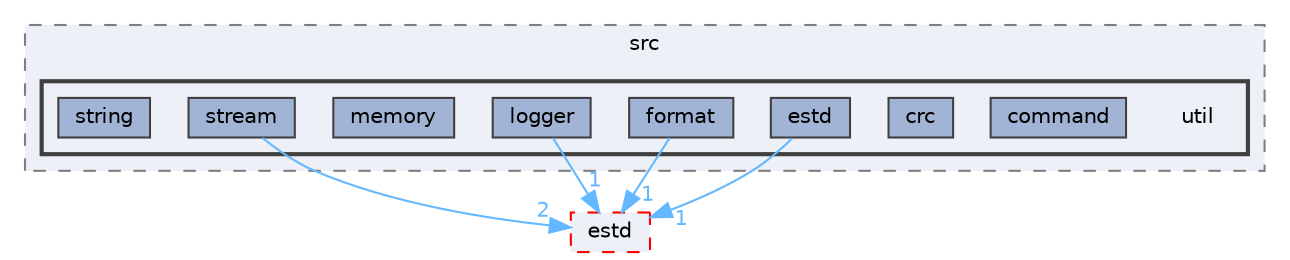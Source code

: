 digraph "util"
{
 // LATEX_PDF_SIZE
  bgcolor="transparent";
  edge [fontname=Helvetica,fontsize=10,labelfontname=Helvetica,labelfontsize=10];
  node [fontname=Helvetica,fontsize=10,shape=box,height=0.2,width=0.4];
  compound=true
  subgraph clusterdir_6273c848259a4eefcb7033a459888d12 {
    graph [ bgcolor="#edf0f7", pencolor="grey50", label="src", fontname=Helvetica,fontsize=10 style="filled,dashed", URL="dir_6273c848259a4eefcb7033a459888d12.html",tooltip=""]
  subgraph clusterdir_32c52d192ab7c53d1c5f75b00cf624b1 {
    graph [ bgcolor="#edf0f7", pencolor="grey25", label="", fontname=Helvetica,fontsize=10 style="filled,bold", URL="dir_32c52d192ab7c53d1c5f75b00cf624b1.html",tooltip=""]
    dir_32c52d192ab7c53d1c5f75b00cf624b1 [shape=plaintext, label="util"];
  dir_ec72340c27650bab7ba5da7a28ce7e1c [label="command", fillcolor="#a2b4d6", color="grey25", style="filled", URL="dir_ec72340c27650bab7ba5da7a28ce7e1c.html",tooltip=""];
  dir_1920ea29629e5d6df1bcef215d424fa8 [label="crc", fillcolor="#a2b4d6", color="grey25", style="filled", URL="dir_1920ea29629e5d6df1bcef215d424fa8.html",tooltip=""];
  dir_65778d7eada93bf225f3ef00bab711cb [label="estd", fillcolor="#a2b4d6", color="grey25", style="filled", URL="dir_65778d7eada93bf225f3ef00bab711cb.html",tooltip=""];
  dir_68d5d5c975538dd4a4d1dd29f6895a9e [label="format", fillcolor="#a2b4d6", color="grey25", style="filled", URL="dir_68d5d5c975538dd4a4d1dd29f6895a9e.html",tooltip=""];
  dir_eea8ebee04756e711c103b5b23037ed0 [label="logger", fillcolor="#a2b4d6", color="grey25", style="filled", URL="dir_eea8ebee04756e711c103b5b23037ed0.html",tooltip=""];
  dir_b824bbf702bde5576a9c205136793aa6 [label="memory", fillcolor="#a2b4d6", color="grey25", style="filled", URL="dir_b824bbf702bde5576a9c205136793aa6.html",tooltip=""];
  dir_2b260ff59f0a4933f10d2310dbd8b9d2 [label="stream", fillcolor="#a2b4d6", color="grey25", style="filled", URL="dir_2b260ff59f0a4933f10d2310dbd8b9d2.html",tooltip=""];
  dir_73d41eadfc85d1e2206b16e4b8476ba2 [label="string", fillcolor="#a2b4d6", color="grey25", style="filled", URL="dir_73d41eadfc85d1e2206b16e4b8476ba2.html",tooltip=""];
  }
  }
  dir_705ed472854f071e46e92f9933f4d565 [label="estd", fillcolor="#edf0f7", color="red", style="filled,dashed", URL="dir_705ed472854f071e46e92f9933f4d565.html",tooltip=""];
  dir_65778d7eada93bf225f3ef00bab711cb->dir_705ed472854f071e46e92f9933f4d565 [headlabel="1", labeldistance=1.5 headhref="dir_000079_000075.html" href="dir_000079_000075.html" color="steelblue1" fontcolor="steelblue1"];
  dir_68d5d5c975538dd4a4d1dd29f6895a9e->dir_705ed472854f071e46e92f9933f4d565 [headlabel="1", labeldistance=1.5 headhref="dir_000089_000075.html" href="dir_000089_000075.html" color="steelblue1" fontcolor="steelblue1"];
  dir_eea8ebee04756e711c103b5b23037ed0->dir_705ed472854f071e46e92f9933f4d565 [headlabel="1", labeldistance=1.5 headhref="dir_000145_000075.html" href="dir_000145_000075.html" color="steelblue1" fontcolor="steelblue1"];
  dir_2b260ff59f0a4933f10d2310dbd8b9d2->dir_705ed472854f071e46e92f9933f4d565 [headlabel="2", labeldistance=1.5 headhref="dir_000204_000075.html" href="dir_000204_000075.html" color="steelblue1" fontcolor="steelblue1"];
}
